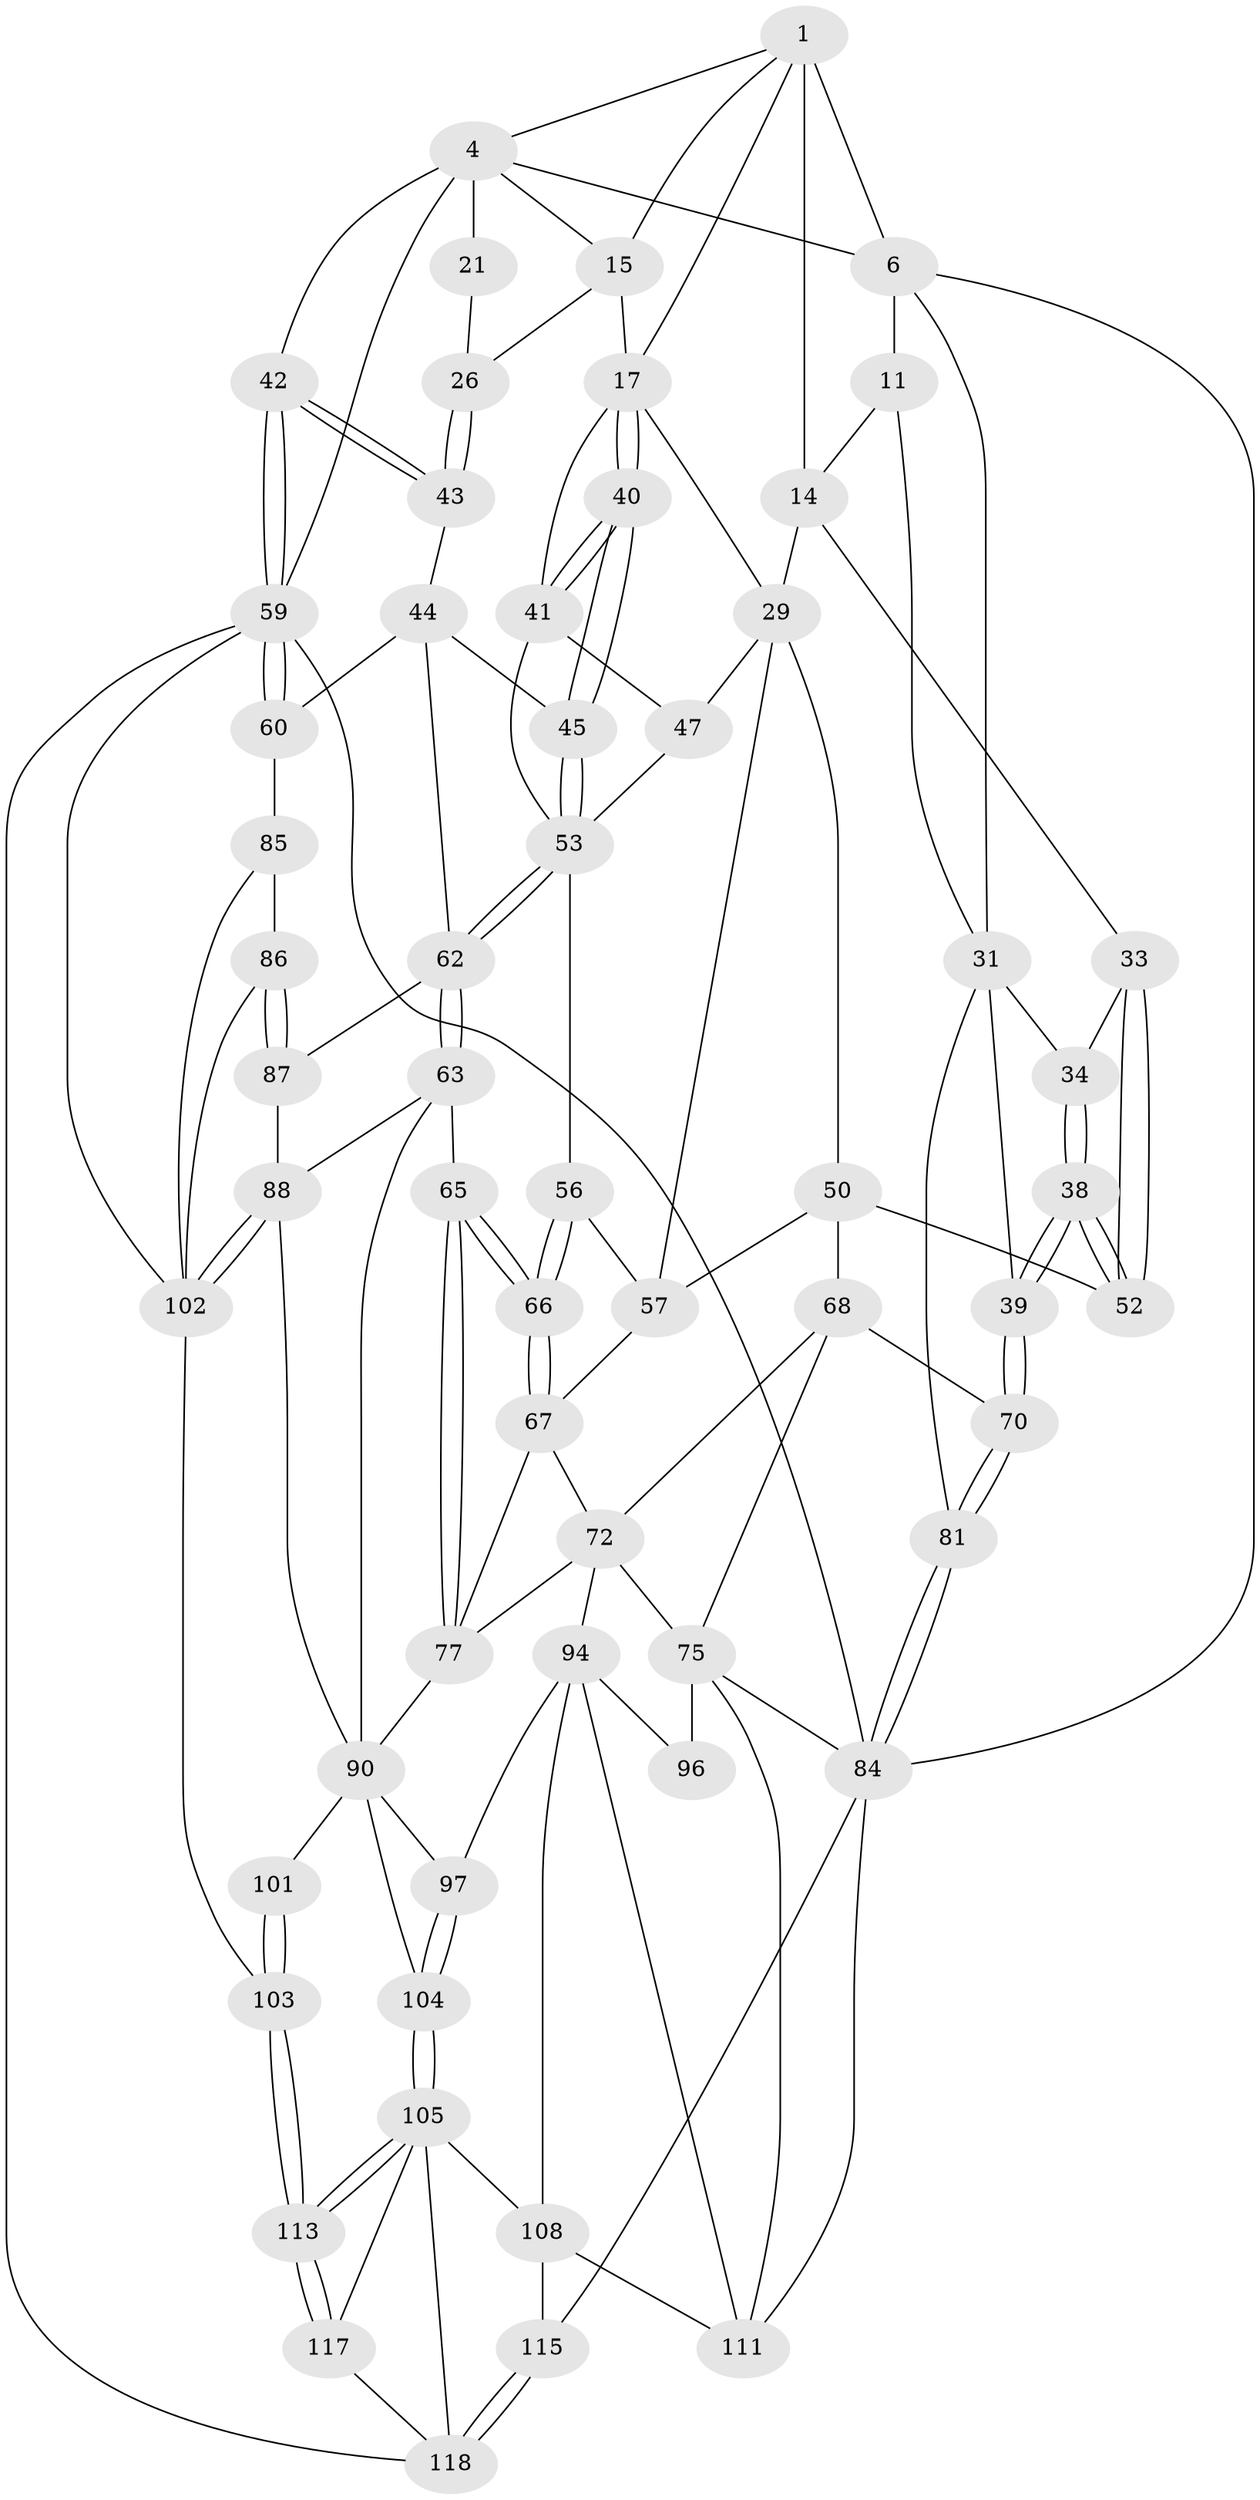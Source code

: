 // original degree distribution, {3: 0.03305785123966942, 4: 0.23140495867768596, 5: 0.49586776859504134, 6: 0.2396694214876033}
// Generated by graph-tools (version 1.1) at 2025/28/03/15/25 16:28:00]
// undirected, 60 vertices, 143 edges
graph export_dot {
graph [start="1"]
  node [color=gray90,style=filled];
  1 [pos="+0.18937189285107425+0",super="+2+8"];
  4 [pos="+1+0",super="+5+19"];
  6 [pos="+0+0",super="+7+12"];
  11 [pos="+0.0631095981199089+0.1316344518822642",super="+27"];
  14 [pos="+0.3315817517035212+0.08092121266204776",super="+24"];
  15 [pos="+0.7663858800301907+0.1415326889340884",super="+16"];
  17 [pos="+0.7172302461690958+0.18456521479152058",super="+18"];
  21 [pos="+0.9206224850376719+0.08439729829685895",super="+23"];
  26 [pos="+0.8667704262309062+0.20136283002975153"];
  29 [pos="+0.3865275121878275+0.24286142350127848",super="+48"];
  31 [pos="+0.13328044853459642+0.18748856788039406",super="+32"];
  33 [pos="+0.20279056236773918+0.35139395299420784"];
  34 [pos="+0.14097354960333794+0.21740468873342328",super="+35"];
  38 [pos="+0.0593770418978534+0.3943192209371201"];
  39 [pos="+0.05778938493423103+0.3946743931448632"];
  40 [pos="+0.687589936349678+0.2590941136864979"];
  41 [pos="+0.5597330134938289+0.26521308905444846",super="+46"];
  42 [pos="+1+0.32835229843985025"];
  43 [pos="+0.9448061748852485+0.31918297185600586"];
  44 [pos="+0.8868275759014863+0.38331772333849995",super="+61"];
  45 [pos="+0.700566754652951+0.3617328710507123"];
  47 [pos="+0.4487397306404148+0.34554303859892177"];
  50 [pos="+0.28162345384317217+0.38523158069917884",super="+51"];
  52 [pos="+0.19909153370381397+0.37130619926527325"];
  53 [pos="+0.683346690568099+0.4092750018657902",super="+54"];
  56 [pos="+0.48144934829046204+0.42736732496627755"];
  57 [pos="+0.38974807513954685+0.4232743146986705",super="+58"];
  59 [pos="+1+0.7135229592390363",super="+121"];
  60 [pos="+1+0.7119284231245264"];
  62 [pos="+0.6792630863782769+0.46869094054821875",super="+76"];
  63 [pos="+0.6341538250491081+0.5058974519876176",super="+64"];
  65 [pos="+0.49935963787755244+0.5198447283881125"];
  66 [pos="+0.49825997224961166+0.5182451361888296"];
  67 [pos="+0.36887162246487365+0.4620460350642293",super="+71"];
  68 [pos="+0.21381664240712958+0.3934778391460408",super="+69"];
  70 [pos="+0.15856867172119266+0.5432065497430547"];
  72 [pos="+0.31758425298198584+0.49985288108615183",super="+73+78"];
  75 [pos="+0.17648573216962965+0.5776302148937955",super="+82"];
  77 [pos="+0.40866227448200826+0.6146669251405151",super="+80"];
  81 [pos="+0+0.4873967744341757"];
  84 [pos="+0+0.5977947210967419",super="+98"];
  85 [pos="+1+0.7127988407921317"];
  86 [pos="+0.9174855639041916+0.7369106366464719"];
  87 [pos="+0.8623293599041127+0.7295703291712584"];
  88 [pos="+0.7653999127312134+0.7572974942050433",super="+89"];
  90 [pos="+0.5636303154809116+0.5917761253849974",super="+93+91"];
  94 [pos="+0.28330204357741184+0.6922925085028189",super="+95"];
  96 [pos="+0.1832687509311164+0.72808903615876"];
  97 [pos="+0.2940378807403748+0.6932256041785826"];
  101 [pos="+0.5169410584071951+0.7221511109991922"];
  102 [pos="+0.6658393803590942+0.8427541157431035",super="+116"];
  103 [pos="+0.5836484223887829+0.8607443201121754"];
  104 [pos="+0.36951951794066695+0.8078156904637737"];
  105 [pos="+0.36181464058271556+0.8518890869522621",super="+106"];
  108 [pos="+0.25747796296984005+0.8658328564671744",super="+114"];
  111 [pos="+0.07423169522176978+0.8241625711111145",super="+112"];
  113 [pos="+0.5747473824347988+0.8713686430895878"];
  115 [pos="+0+1"];
  117 [pos="+0.5157818867072322+1"];
  118 [pos="+0.23349249032435893+1",super="+119"];
  1 -- 4;
  1 -- 14 [weight=3];
  1 -- 15;
  1 -- 6;
  1 -- 17;
  4 -- 6;
  4 -- 42;
  4 -- 59;
  4 -- 21 [weight=2];
  4 -- 15;
  6 -- 11 [weight=2];
  6 -- 31;
  6 -- 84;
  11 -- 31;
  11 -- 14;
  14 -- 33;
  14 -- 29;
  15 -- 17;
  15 -- 26;
  17 -- 40;
  17 -- 40;
  17 -- 29;
  17 -- 41;
  21 -- 26;
  26 -- 43;
  26 -- 43;
  29 -- 57;
  29 -- 50;
  29 -- 47;
  31 -- 34 [weight=2];
  31 -- 81;
  31 -- 39;
  33 -- 34;
  33 -- 52;
  33 -- 52;
  34 -- 38;
  34 -- 38;
  38 -- 39;
  38 -- 39;
  38 -- 52;
  38 -- 52;
  39 -- 70;
  39 -- 70;
  40 -- 41;
  40 -- 41;
  40 -- 45;
  40 -- 45;
  41 -- 47;
  41 -- 53;
  42 -- 43;
  42 -- 43;
  42 -- 59;
  42 -- 59;
  43 -- 44;
  44 -- 45;
  44 -- 62;
  44 -- 60;
  45 -- 53;
  45 -- 53;
  47 -- 53;
  50 -- 52;
  50 -- 68;
  50 -- 57;
  53 -- 62;
  53 -- 62;
  53 -- 56;
  56 -- 57;
  56 -- 66;
  56 -- 66;
  57 -- 67;
  59 -- 60;
  59 -- 60;
  59 -- 102;
  59 -- 118;
  59 -- 84;
  60 -- 85;
  62 -- 63;
  62 -- 63;
  62 -- 87;
  63 -- 65;
  63 -- 90;
  63 -- 88;
  65 -- 66;
  65 -- 66;
  65 -- 77;
  65 -- 77;
  66 -- 67;
  66 -- 67;
  67 -- 72;
  67 -- 77;
  68 -- 75;
  68 -- 70;
  68 -- 72;
  70 -- 81;
  70 -- 81;
  72 -- 75;
  72 -- 94;
  72 -- 77;
  75 -- 96 [weight=2];
  75 -- 84;
  75 -- 111;
  77 -- 90;
  81 -- 84;
  81 -- 84;
  84 -- 115;
  84 -- 111;
  85 -- 86;
  85 -- 102;
  86 -- 87;
  86 -- 87;
  86 -- 102;
  87 -- 88;
  88 -- 102;
  88 -- 102;
  88 -- 90;
  90 -- 101 [weight=2];
  90 -- 97;
  90 -- 104;
  94 -- 97;
  94 -- 96;
  94 -- 108;
  94 -- 111;
  97 -- 104;
  97 -- 104;
  101 -- 103;
  101 -- 103;
  102 -- 103;
  103 -- 113;
  103 -- 113;
  104 -- 105;
  104 -- 105;
  105 -- 113;
  105 -- 113;
  105 -- 108;
  105 -- 117;
  105 -- 118;
  108 -- 115;
  108 -- 111;
  113 -- 117;
  113 -- 117;
  115 -- 118;
  115 -- 118;
  117 -- 118;
}
